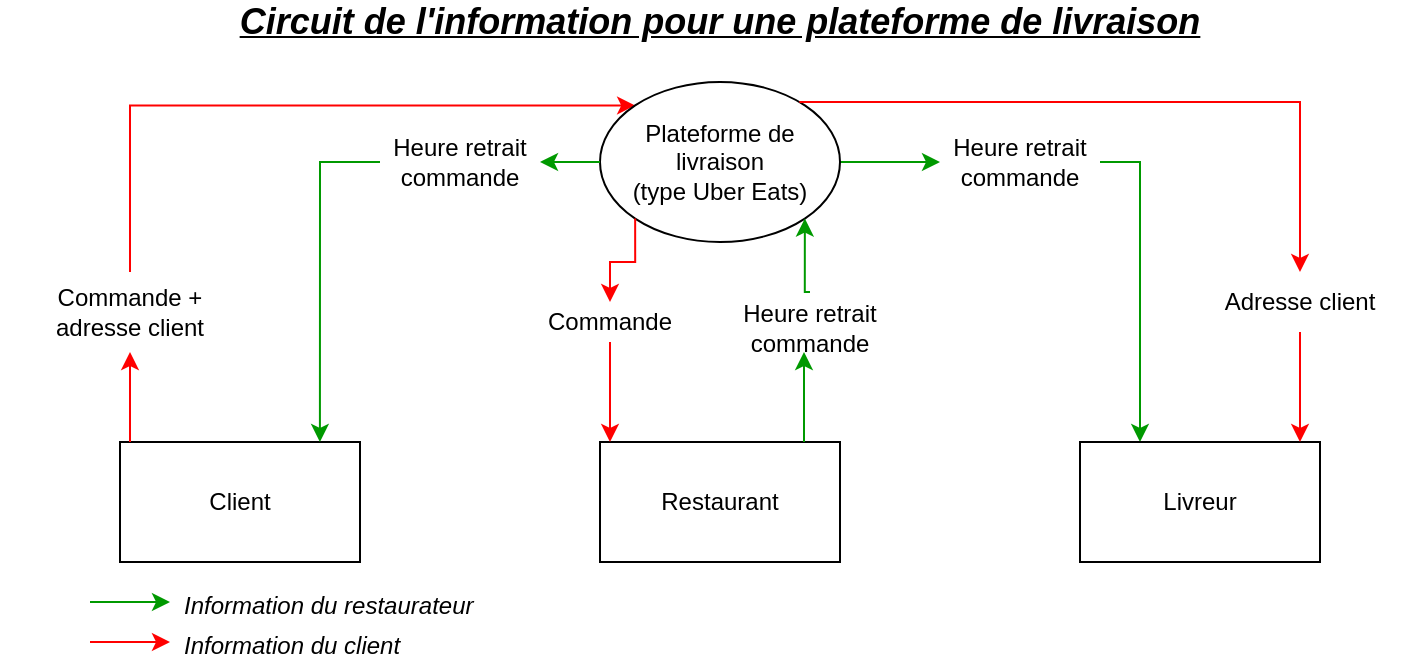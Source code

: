 <mxfile version="13.9.3" type="github"><diagram id="lU8avLuSk7u_9Pa_irDx" name="Page-1"><mxGraphModel dx="868" dy="460" grid="1" gridSize="10" guides="1" tooltips="1" connect="1" arrows="1" fold="1" page="1" pageScale="1" pageWidth="850" pageHeight="1100" math="0" shadow="0"><root><mxCell id="0"/><mxCell id="1" parent="0"/><mxCell id="OTs6lzfE1gkjpUhB1Kp4-5" style="edgeStyle=orthogonalEdgeStyle;rounded=0;orthogonalLoop=1;jettySize=auto;html=1;entryX=0;entryY=0;entryDx=0;entryDy=0;exitX=0.5;exitY=0;exitDx=0;exitDy=0;strokeColor=#FF0000;" parent="1" source="OTs6lzfE1gkjpUhB1Kp4-6" target="OTs6lzfE1gkjpUhB1Kp4-4" edge="1"><mxGeometry relative="1" as="geometry"><mxPoint x="195" y="180" as="targetPoint"/><mxPoint x="195" y="230" as="sourcePoint"/><Array as="points"><mxPoint x="140" y="182"/></Array></mxGeometry></mxCell><mxCell id="OTs6lzfE1gkjpUhB1Kp4-1" value="Client" style="rounded=0;whiteSpace=wrap;html=1;" parent="1" vertex="1"><mxGeometry x="135" y="350" width="120" height="60" as="geometry"/></mxCell><mxCell id="OTs6lzfE1gkjpUhB1Kp4-24" style="edgeStyle=orthogonalEdgeStyle;rounded=0;orthogonalLoop=1;jettySize=auto;html=1;entryX=0.25;entryY=0;entryDx=0;entryDy=0;strokeColor=#009900;fontColor=#000000;" parent="1" source="OTs6lzfE1gkjpUhB1Kp4-25" target="OTs6lzfE1gkjpUhB1Kp4-3" edge="1"><mxGeometry relative="1" as="geometry"><Array as="points"><mxPoint x="645" y="210"/></Array></mxGeometry></mxCell><mxCell id="OTs6lzfE1gkjpUhB1Kp4-2" value="Restaurant" style="rounded=0;whiteSpace=wrap;html=1;" parent="1" vertex="1"><mxGeometry x="375" y="350" width="120" height="60" as="geometry"/></mxCell><mxCell id="OTs6lzfE1gkjpUhB1Kp4-3" value="Livreur" style="rounded=0;whiteSpace=wrap;html=1;" parent="1" vertex="1"><mxGeometry x="615" y="350" width="120" height="60" as="geometry"/></mxCell><mxCell id="OTs6lzfE1gkjpUhB1Kp4-12" style="edgeStyle=orthogonalEdgeStyle;rounded=0;orthogonalLoop=1;jettySize=auto;html=1;entryX=0.5;entryY=0;entryDx=0;entryDy=0;strokeColor=#FF0000;" parent="1" source="OTs6lzfE1gkjpUhB1Kp4-13" edge="1"><mxGeometry relative="1" as="geometry"><mxPoint x="380" y="350" as="targetPoint"/></mxGeometry></mxCell><mxCell id="OTs6lzfE1gkjpUhB1Kp4-30" style="edgeStyle=orthogonalEdgeStyle;rounded=0;orthogonalLoop=1;jettySize=auto;html=1;exitX=1;exitY=0.5;exitDx=0;exitDy=0;fontColor=#000000;strokeColor=#009900;" parent="1" source="OTs6lzfE1gkjpUhB1Kp4-4" target="OTs6lzfE1gkjpUhB1Kp4-25" edge="1"><mxGeometry relative="1" as="geometry"><Array as="points"><mxPoint x="505" y="210"/><mxPoint x="505" y="210"/></Array></mxGeometry></mxCell><mxCell id="OTs6lzfE1gkjpUhB1Kp4-4" value="&lt;div&gt;Plateforme de&lt;br&gt;&lt;/div&gt;&lt;div&gt;livraison&lt;/div&gt;&lt;div&gt;(type Uber Eats)&lt;br&gt;&lt;/div&gt;" style="ellipse;whiteSpace=wrap;html=1;" parent="1" vertex="1"><mxGeometry x="375" y="170" width="120" height="80" as="geometry"/></mxCell><mxCell id="OTs6lzfE1gkjpUhB1Kp4-6" value="Commande +&lt;br&gt;adresse client" style="text;html=1;strokeColor=none;align=center;verticalAlign=middle;whiteSpace=wrap;rounded=0;fillColor=#ffffff;" parent="1" vertex="1"><mxGeometry x="75" y="265" width="130" height="40" as="geometry"/></mxCell><mxCell id="OTs6lzfE1gkjpUhB1Kp4-8" style="edgeStyle=orthogonalEdgeStyle;rounded=0;orthogonalLoop=1;jettySize=auto;html=1;entryX=0.5;entryY=1;entryDx=0;entryDy=0;strokeColor=#FF0000;" parent="1" source="OTs6lzfE1gkjpUhB1Kp4-1" target="OTs6lzfE1gkjpUhB1Kp4-6" edge="1"><mxGeometry relative="1" as="geometry"><mxPoint x="375" y="210" as="targetPoint"/><mxPoint x="195" y="330" as="sourcePoint"/><Array as="points"><mxPoint x="140" y="350"/><mxPoint x="140" y="350"/></Array></mxGeometry></mxCell><mxCell id="OTs6lzfE1gkjpUhB1Kp4-27" style="edgeStyle=orthogonalEdgeStyle;rounded=0;orthogonalLoop=1;jettySize=auto;html=1;fontColor=#000000;strokeColor=#FF0000;" parent="1" source="OTs6lzfE1gkjpUhB1Kp4-10" edge="1"><mxGeometry relative="1" as="geometry"><mxPoint x="725" y="350" as="targetPoint"/></mxGeometry></mxCell><mxCell id="OTs6lzfE1gkjpUhB1Kp4-10" value="Adresse client" style="text;html=1;strokeColor=none;fillColor=none;align=center;verticalAlign=middle;whiteSpace=wrap;rounded=0;" parent="1" vertex="1"><mxGeometry x="675" y="265" width="100" height="30" as="geometry"/></mxCell><mxCell id="OTs6lzfE1gkjpUhB1Kp4-11" style="edgeStyle=orthogonalEdgeStyle;rounded=0;orthogonalLoop=1;jettySize=auto;html=1;entryX=0.5;entryY=0;entryDx=0;entryDy=0;fillColor=#f8cecc;strokeColor=#FF0000;" parent="1" source="OTs6lzfE1gkjpUhB1Kp4-4" target="OTs6lzfE1gkjpUhB1Kp4-10" edge="1"><mxGeometry relative="1" as="geometry"><mxPoint x="675" y="330" as="targetPoint"/><mxPoint x="495" y="210" as="sourcePoint"/><Array as="points"><mxPoint x="725" y="180"/></Array></mxGeometry></mxCell><mxCell id="OTs6lzfE1gkjpUhB1Kp4-13" value="Commande" style="text;html=1;strokeColor=none;fillColor=none;align=center;verticalAlign=middle;whiteSpace=wrap;rounded=0;" parent="1" vertex="1"><mxGeometry x="335" y="280" width="90" height="20" as="geometry"/></mxCell><mxCell id="OTs6lzfE1gkjpUhB1Kp4-14" style="edgeStyle=orthogonalEdgeStyle;rounded=0;orthogonalLoop=1;jettySize=auto;html=1;entryX=0.5;entryY=0;entryDx=0;entryDy=0;exitX=0;exitY=1;exitDx=0;exitDy=0;strokeColor=#FF0000;" parent="1" source="OTs6lzfE1gkjpUhB1Kp4-4" target="OTs6lzfE1gkjpUhB1Kp4-13" edge="1"><mxGeometry relative="1" as="geometry"><mxPoint x="380" y="250" as="sourcePoint"/><mxPoint x="380" y="330" as="targetPoint"/><Array as="points"><mxPoint x="393" y="260"/><mxPoint x="380" y="260"/></Array></mxGeometry></mxCell><mxCell id="OTs6lzfE1gkjpUhB1Kp4-23" style="edgeStyle=orthogonalEdgeStyle;rounded=0;orthogonalLoop=1;jettySize=auto;html=1;exitX=0.5;exitY=0;exitDx=0;exitDy=0;entryX=1;entryY=1;entryDx=0;entryDy=0;strokeColor=#009900;fontColor=#000000;" parent="1" source="OTs6lzfE1gkjpUhB1Kp4-18" target="OTs6lzfE1gkjpUhB1Kp4-4" edge="1"><mxGeometry relative="1" as="geometry"/></mxCell><mxCell id="OTs6lzfE1gkjpUhB1Kp4-18" value="Heure retrait commande" style="text;html=1;strokeColor=none;fillColor=none;align=center;verticalAlign=middle;whiteSpace=wrap;rounded=0;fontColor=#000000;" parent="1" vertex="1"><mxGeometry x="440" y="275" width="80" height="35" as="geometry"/></mxCell><mxCell id="OTs6lzfE1gkjpUhB1Kp4-19" style="edgeStyle=orthogonalEdgeStyle;rounded=0;orthogonalLoop=1;jettySize=auto;html=1;strokeColor=#009900;fontColor=#000000;" parent="1" edge="1"><mxGeometry relative="1" as="geometry"><mxPoint x="477" y="350" as="sourcePoint"/><mxPoint x="477" y="305" as="targetPoint"/><Array as="points"><mxPoint x="477" y="350"/></Array></mxGeometry></mxCell><mxCell id="OTs6lzfE1gkjpUhB1Kp4-22" style="edgeStyle=orthogonalEdgeStyle;rounded=0;orthogonalLoop=1;jettySize=auto;html=1;entryX=0.833;entryY=0;entryDx=0;entryDy=0;entryPerimeter=0;strokeColor=#009900;fontColor=#000000;" parent="1" source="OTs6lzfE1gkjpUhB1Kp4-20" target="OTs6lzfE1gkjpUhB1Kp4-1" edge="1"><mxGeometry relative="1" as="geometry"/></mxCell><mxCell id="OTs6lzfE1gkjpUhB1Kp4-20" value="Heure retrait commande" style="text;html=1;strokeColor=none;fillColor=none;align=center;verticalAlign=middle;whiteSpace=wrap;rounded=0;fontColor=#000000;" parent="1" vertex="1"><mxGeometry x="265" y="192.5" width="80" height="35" as="geometry"/></mxCell><mxCell id="OTs6lzfE1gkjpUhB1Kp4-21" style="edgeStyle=orthogonalEdgeStyle;rounded=0;orthogonalLoop=1;jettySize=auto;html=1;exitX=0;exitY=0.5;exitDx=0;exitDy=0;strokeColor=#009900;" parent="1" source="OTs6lzfE1gkjpUhB1Kp4-4" edge="1"><mxGeometry relative="1" as="geometry"><mxPoint x="345" y="210" as="targetPoint"/><mxPoint x="375" y="210" as="sourcePoint"/><Array as="points"><mxPoint x="355" y="210"/><mxPoint x="355" y="210"/></Array></mxGeometry></mxCell><mxCell id="OTs6lzfE1gkjpUhB1Kp4-25" value="Heure retrait commande" style="text;html=1;strokeColor=none;fillColor=none;align=center;verticalAlign=middle;whiteSpace=wrap;rounded=0;fontColor=#000000;" parent="1" vertex="1"><mxGeometry x="545" y="192.5" width="80" height="35" as="geometry"/></mxCell><mxCell id="OTs6lzfE1gkjpUhB1Kp4-32" value="Circuit de l'information pour une plateforme de livraison" style="text;html=1;strokeColor=none;fillColor=none;align=center;verticalAlign=middle;whiteSpace=wrap;rounded=0;fontColor=#000000;fontSize=18;fontStyle=7" parent="1" vertex="1"><mxGeometry x="150" y="130" width="570" height="20" as="geometry"/></mxCell><mxCell id="OTs6lzfE1gkjpUhB1Kp4-38" style="edgeStyle=orthogonalEdgeStyle;rounded=0;orthogonalLoop=1;jettySize=auto;html=1;strokeColor=#009900;fontColor=#000000;" parent="1" edge="1"><mxGeometry relative="1" as="geometry"><mxPoint x="120" y="430" as="sourcePoint"/><mxPoint x="160" y="430" as="targetPoint"/><Array as="points"><mxPoint x="160" y="430"/></Array></mxGeometry></mxCell><mxCell id="OTs6lzfE1gkjpUhB1Kp4-39" value="&lt;i&gt;&lt;font style=&quot;font-size: 12px&quot;&gt;Information du restaurateur&lt;/font&gt;&lt;/i&gt;" style="text;html=1;strokeColor=none;fillColor=none;align=left;verticalAlign=middle;whiteSpace=wrap;rounded=0;fontSize=18;fontColor=#000000;" parent="1" vertex="1"><mxGeometry x="165" y="420" width="245" height="20" as="geometry"/></mxCell><mxCell id="OTs6lzfE1gkjpUhB1Kp4-40" style="edgeStyle=orthogonalEdgeStyle;rounded=0;orthogonalLoop=1;jettySize=auto;html=1;fontColor=#FF0000;strokeColor=#FF0000;" parent="1" edge="1"><mxGeometry relative="1" as="geometry"><mxPoint x="120" y="450" as="sourcePoint"/><mxPoint x="160" y="450" as="targetPoint"/><Array as="points"><mxPoint x="160" y="450"/></Array></mxGeometry></mxCell><mxCell id="OTs6lzfE1gkjpUhB1Kp4-41" value="&lt;i&gt;&lt;font style=&quot;font-size: 12px&quot;&gt;Information du client&lt;/font&gt;&lt;/i&gt;" style="text;html=1;strokeColor=none;fillColor=none;align=left;verticalAlign=middle;whiteSpace=wrap;rounded=0;fontSize=18;fontColor=#000000;" parent="1" vertex="1"><mxGeometry x="165" y="440" width="245" height="20" as="geometry"/></mxCell></root></mxGraphModel></diagram></mxfile>